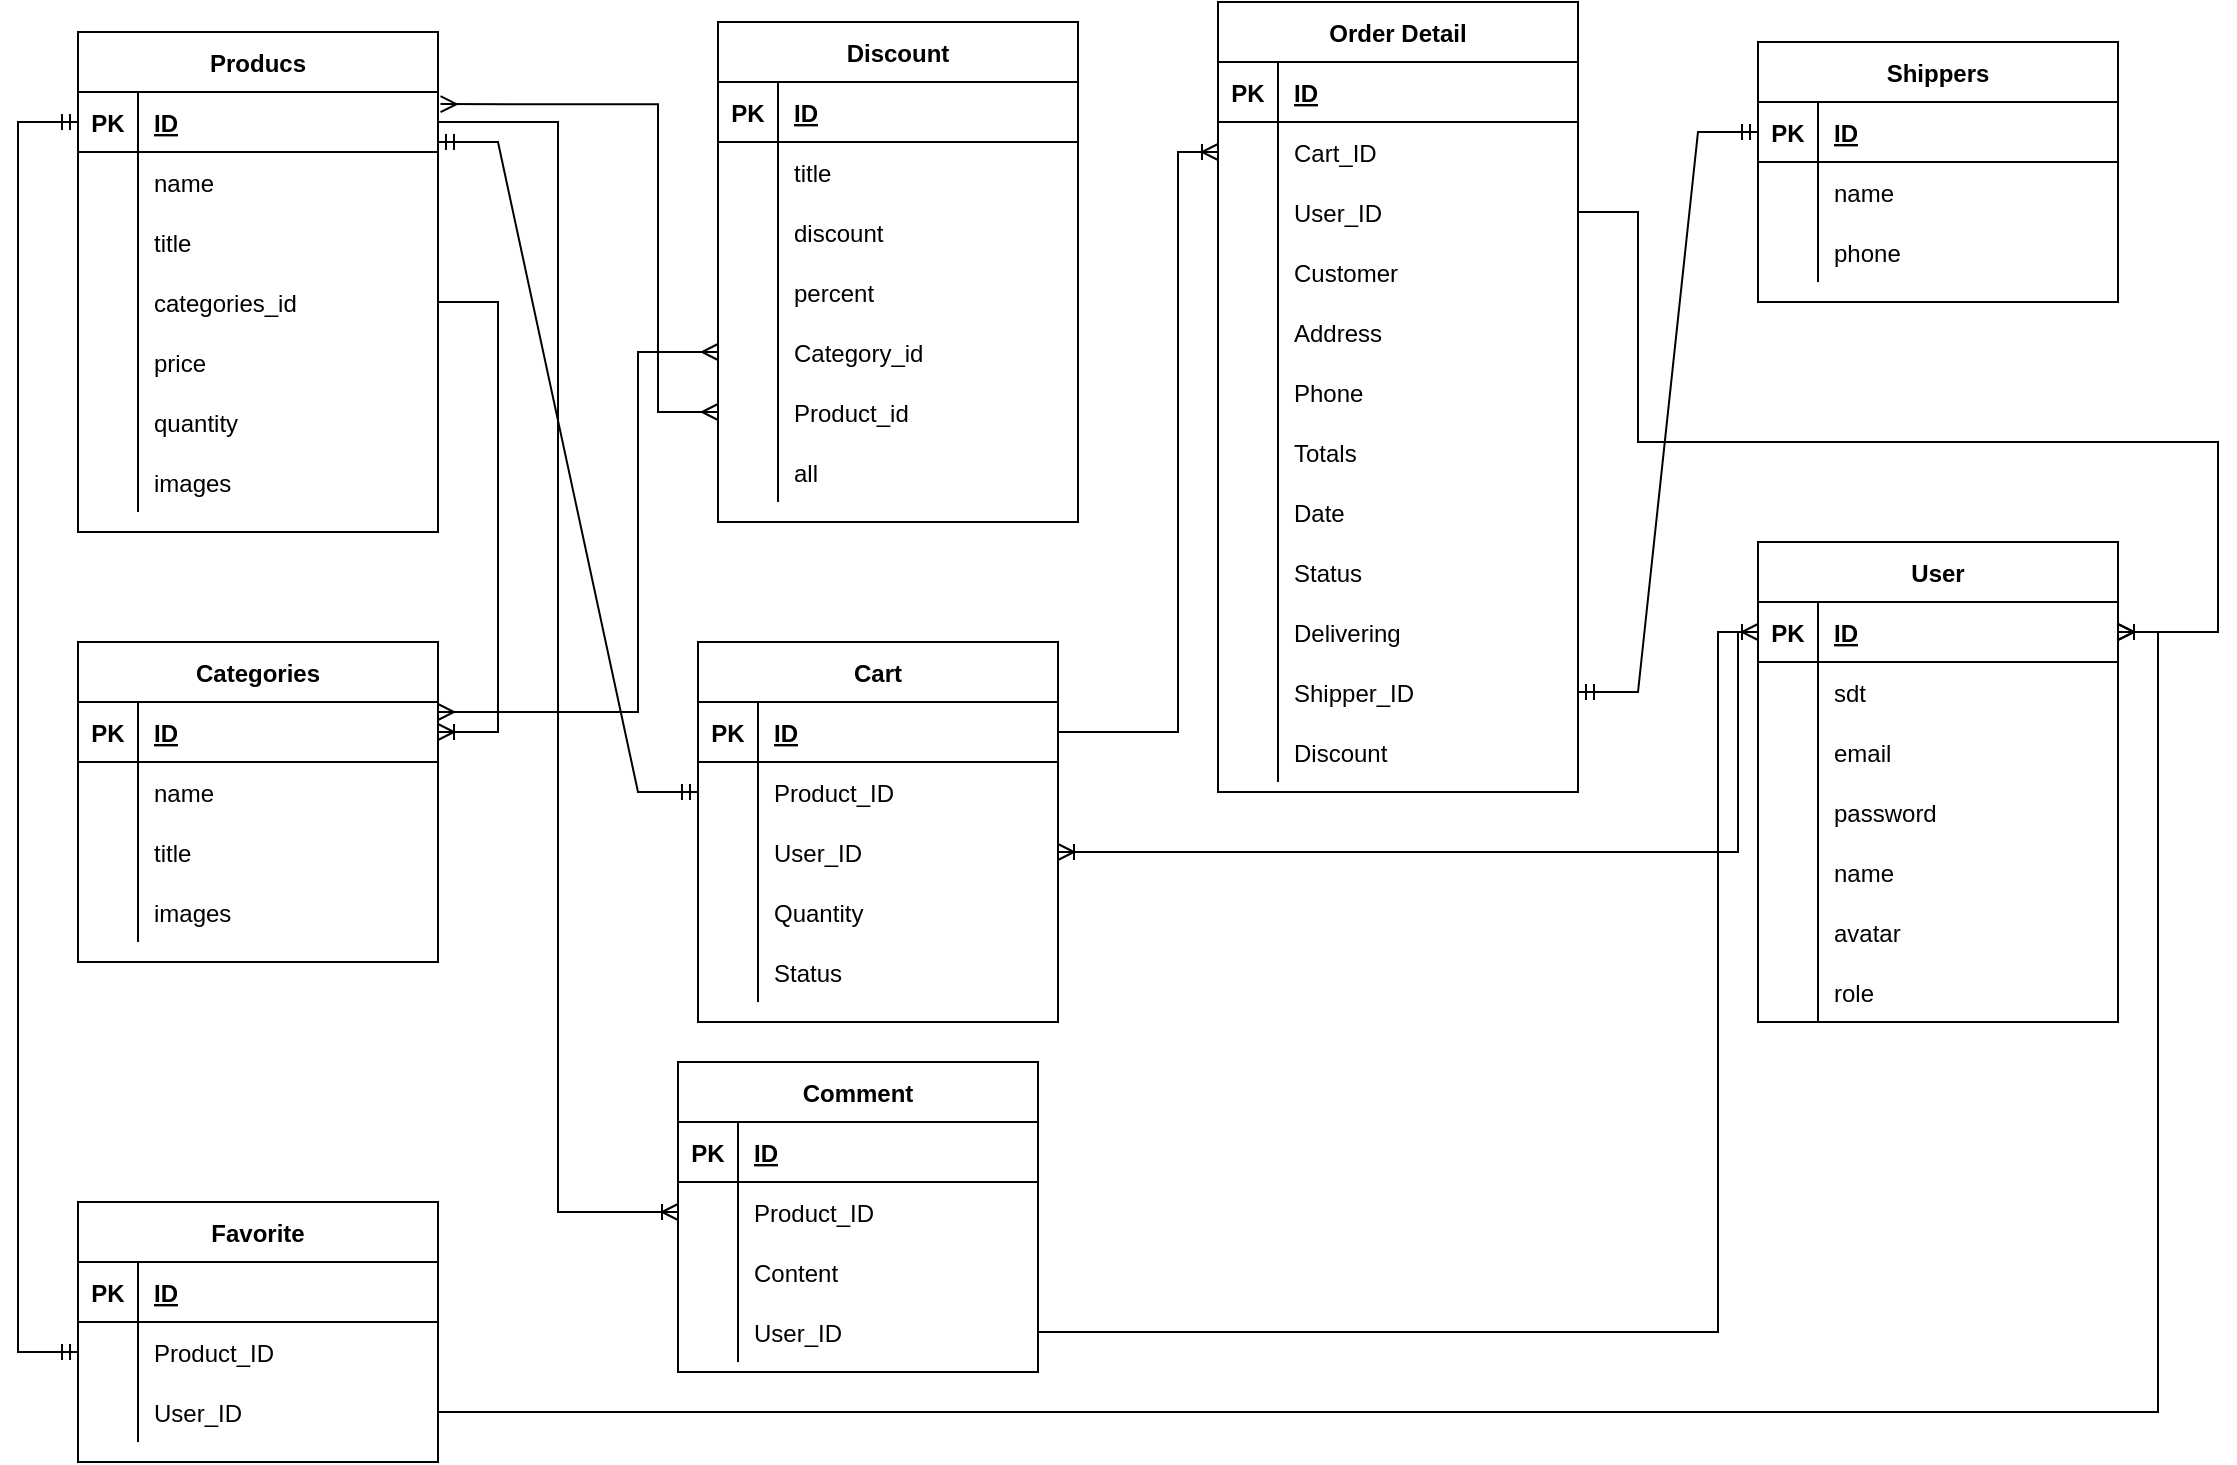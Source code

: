 <mxfile version="20.6.0" type="device"><diagram id="gOTD06MW0fBKB-cWl262" name="Trang-1"><mxGraphModel dx="1298" dy="714" grid="1" gridSize="10" guides="1" tooltips="1" connect="1" arrows="1" fold="1" page="1" pageScale="1" pageWidth="1654" pageHeight="1169" math="0" shadow="0"><root><mxCell id="0"/><mxCell id="1" parent="0"/><mxCell id="06kzTHEW4oETEywTnlZh-1" value="User" style="shape=table;startSize=30;container=1;collapsible=1;childLayout=tableLayout;fixedRows=1;rowLines=0;fontStyle=1;align=center;resizeLast=1;" parent="1" vertex="1"><mxGeometry x="890" y="290" width="180" height="240" as="geometry"/></mxCell><mxCell id="06kzTHEW4oETEywTnlZh-2" value="" style="shape=tableRow;horizontal=0;startSize=0;swimlaneHead=0;swimlaneBody=0;fillColor=none;collapsible=0;dropTarget=0;points=[[0,0.5],[1,0.5]];portConstraint=eastwest;top=0;left=0;right=0;bottom=1;" parent="06kzTHEW4oETEywTnlZh-1" vertex="1"><mxGeometry y="30" width="180" height="30" as="geometry"/></mxCell><mxCell id="06kzTHEW4oETEywTnlZh-3" value="PK" style="shape=partialRectangle;connectable=0;fillColor=none;top=0;left=0;bottom=0;right=0;fontStyle=1;overflow=hidden;" parent="06kzTHEW4oETEywTnlZh-2" vertex="1"><mxGeometry width="30" height="30" as="geometry"><mxRectangle width="30" height="30" as="alternateBounds"/></mxGeometry></mxCell><mxCell id="06kzTHEW4oETEywTnlZh-4" value="ID" style="shape=partialRectangle;connectable=0;fillColor=none;top=0;left=0;bottom=0;right=0;align=left;spacingLeft=6;fontStyle=5;overflow=hidden;" parent="06kzTHEW4oETEywTnlZh-2" vertex="1"><mxGeometry x="30" width="150" height="30" as="geometry"><mxRectangle width="150" height="30" as="alternateBounds"/></mxGeometry></mxCell><mxCell id="06kzTHEW4oETEywTnlZh-5" value="" style="shape=tableRow;horizontal=0;startSize=0;swimlaneHead=0;swimlaneBody=0;fillColor=none;collapsible=0;dropTarget=0;points=[[0,0.5],[1,0.5]];portConstraint=eastwest;top=0;left=0;right=0;bottom=0;" parent="06kzTHEW4oETEywTnlZh-1" vertex="1"><mxGeometry y="60" width="180" height="30" as="geometry"/></mxCell><mxCell id="06kzTHEW4oETEywTnlZh-6" value="" style="shape=partialRectangle;connectable=0;fillColor=none;top=0;left=0;bottom=0;right=0;editable=1;overflow=hidden;" parent="06kzTHEW4oETEywTnlZh-5" vertex="1"><mxGeometry width="30" height="30" as="geometry"><mxRectangle width="30" height="30" as="alternateBounds"/></mxGeometry></mxCell><mxCell id="06kzTHEW4oETEywTnlZh-7" value="sdt" style="shape=partialRectangle;connectable=0;fillColor=none;top=0;left=0;bottom=0;right=0;align=left;spacingLeft=6;overflow=hidden;" parent="06kzTHEW4oETEywTnlZh-5" vertex="1"><mxGeometry x="30" width="150" height="30" as="geometry"><mxRectangle width="150" height="30" as="alternateBounds"/></mxGeometry></mxCell><mxCell id="06kzTHEW4oETEywTnlZh-8" value="" style="shape=tableRow;horizontal=0;startSize=0;swimlaneHead=0;swimlaneBody=0;fillColor=none;collapsible=0;dropTarget=0;points=[[0,0.5],[1,0.5]];portConstraint=eastwest;top=0;left=0;right=0;bottom=0;" parent="06kzTHEW4oETEywTnlZh-1" vertex="1"><mxGeometry y="90" width="180" height="30" as="geometry"/></mxCell><mxCell id="06kzTHEW4oETEywTnlZh-9" value="" style="shape=partialRectangle;connectable=0;fillColor=none;top=0;left=0;bottom=0;right=0;editable=1;overflow=hidden;" parent="06kzTHEW4oETEywTnlZh-8" vertex="1"><mxGeometry width="30" height="30" as="geometry"><mxRectangle width="30" height="30" as="alternateBounds"/></mxGeometry></mxCell><mxCell id="06kzTHEW4oETEywTnlZh-10" value="email" style="shape=partialRectangle;connectable=0;fillColor=none;top=0;left=0;bottom=0;right=0;align=left;spacingLeft=6;overflow=hidden;" parent="06kzTHEW4oETEywTnlZh-8" vertex="1"><mxGeometry x="30" width="150" height="30" as="geometry"><mxRectangle width="150" height="30" as="alternateBounds"/></mxGeometry></mxCell><mxCell id="06kzTHEW4oETEywTnlZh-11" value="" style="shape=tableRow;horizontal=0;startSize=0;swimlaneHead=0;swimlaneBody=0;fillColor=none;collapsible=0;dropTarget=0;points=[[0,0.5],[1,0.5]];portConstraint=eastwest;top=0;left=0;right=0;bottom=0;" parent="06kzTHEW4oETEywTnlZh-1" vertex="1"><mxGeometry y="120" width="180" height="30" as="geometry"/></mxCell><mxCell id="06kzTHEW4oETEywTnlZh-12" value="" style="shape=partialRectangle;connectable=0;fillColor=none;top=0;left=0;bottom=0;right=0;editable=1;overflow=hidden;" parent="06kzTHEW4oETEywTnlZh-11" vertex="1"><mxGeometry width="30" height="30" as="geometry"><mxRectangle width="30" height="30" as="alternateBounds"/></mxGeometry></mxCell><mxCell id="06kzTHEW4oETEywTnlZh-13" value="password" style="shape=partialRectangle;connectable=0;fillColor=none;top=0;left=0;bottom=0;right=0;align=left;spacingLeft=6;overflow=hidden;" parent="06kzTHEW4oETEywTnlZh-11" vertex="1"><mxGeometry x="30" width="150" height="30" as="geometry"><mxRectangle width="150" height="30" as="alternateBounds"/></mxGeometry></mxCell><mxCell id="7XKtw5wTCirty_YHwpse-5" value="" style="shape=tableRow;horizontal=0;startSize=0;swimlaneHead=0;swimlaneBody=0;fillColor=none;collapsible=0;dropTarget=0;points=[[0,0.5],[1,0.5]];portConstraint=eastwest;top=0;left=0;right=0;bottom=0;" parent="06kzTHEW4oETEywTnlZh-1" vertex="1"><mxGeometry y="150" width="180" height="30" as="geometry"/></mxCell><mxCell id="7XKtw5wTCirty_YHwpse-6" value="" style="shape=partialRectangle;connectable=0;fillColor=none;top=0;left=0;bottom=0;right=0;editable=1;overflow=hidden;" parent="7XKtw5wTCirty_YHwpse-5" vertex="1"><mxGeometry width="30" height="30" as="geometry"><mxRectangle width="30" height="30" as="alternateBounds"/></mxGeometry></mxCell><mxCell id="7XKtw5wTCirty_YHwpse-7" value="name" style="shape=partialRectangle;connectable=0;fillColor=none;top=0;left=0;bottom=0;right=0;align=left;spacingLeft=6;overflow=hidden;" parent="7XKtw5wTCirty_YHwpse-5" vertex="1"><mxGeometry x="30" width="150" height="30" as="geometry"><mxRectangle width="150" height="30" as="alternateBounds"/></mxGeometry></mxCell><mxCell id="7XKtw5wTCirty_YHwpse-11" value="" style="shape=tableRow;horizontal=0;startSize=0;swimlaneHead=0;swimlaneBody=0;fillColor=none;collapsible=0;dropTarget=0;points=[[0,0.5],[1,0.5]];portConstraint=eastwest;top=0;left=0;right=0;bottom=0;" parent="06kzTHEW4oETEywTnlZh-1" vertex="1"><mxGeometry y="180" width="180" height="30" as="geometry"/></mxCell><mxCell id="7XKtw5wTCirty_YHwpse-12" value="" style="shape=partialRectangle;connectable=0;fillColor=none;top=0;left=0;bottom=0;right=0;editable=1;overflow=hidden;" parent="7XKtw5wTCirty_YHwpse-11" vertex="1"><mxGeometry width="30" height="30" as="geometry"><mxRectangle width="30" height="30" as="alternateBounds"/></mxGeometry></mxCell><mxCell id="7XKtw5wTCirty_YHwpse-13" value="avatar" style="shape=partialRectangle;connectable=0;fillColor=none;top=0;left=0;bottom=0;right=0;align=left;spacingLeft=6;overflow=hidden;" parent="7XKtw5wTCirty_YHwpse-11" vertex="1"><mxGeometry x="30" width="150" height="30" as="geometry"><mxRectangle width="150" height="30" as="alternateBounds"/></mxGeometry></mxCell><mxCell id="7XKtw5wTCirty_YHwpse-36" value="" style="shape=tableRow;horizontal=0;startSize=0;swimlaneHead=0;swimlaneBody=0;fillColor=none;collapsible=0;dropTarget=0;points=[[0,0.5],[1,0.5]];portConstraint=eastwest;top=0;left=0;right=0;bottom=0;" parent="06kzTHEW4oETEywTnlZh-1" vertex="1"><mxGeometry y="210" width="180" height="30" as="geometry"/></mxCell><mxCell id="7XKtw5wTCirty_YHwpse-37" value="" style="shape=partialRectangle;connectable=0;fillColor=none;top=0;left=0;bottom=0;right=0;editable=1;overflow=hidden;" parent="7XKtw5wTCirty_YHwpse-36" vertex="1"><mxGeometry width="30" height="30" as="geometry"><mxRectangle width="30" height="30" as="alternateBounds"/></mxGeometry></mxCell><mxCell id="7XKtw5wTCirty_YHwpse-38" value="role" style="shape=partialRectangle;connectable=0;fillColor=none;top=0;left=0;bottom=0;right=0;align=left;spacingLeft=6;overflow=hidden;" parent="7XKtw5wTCirty_YHwpse-36" vertex="1"><mxGeometry x="30" width="150" height="30" as="geometry"><mxRectangle width="150" height="30" as="alternateBounds"/></mxGeometry></mxCell><mxCell id="7XKtw5wTCirty_YHwpse-39" value="Producs" style="shape=table;startSize=30;container=1;collapsible=1;childLayout=tableLayout;fixedRows=1;rowLines=0;fontStyle=1;align=center;resizeLast=1;" parent="1" vertex="1"><mxGeometry x="50" y="35" width="180" height="250" as="geometry"/></mxCell><mxCell id="7XKtw5wTCirty_YHwpse-40" value="" style="shape=tableRow;horizontal=0;startSize=0;swimlaneHead=0;swimlaneBody=0;fillColor=none;collapsible=0;dropTarget=0;points=[[0,0.5],[1,0.5]];portConstraint=eastwest;top=0;left=0;right=0;bottom=1;" parent="7XKtw5wTCirty_YHwpse-39" vertex="1"><mxGeometry y="30" width="180" height="30" as="geometry"/></mxCell><mxCell id="7XKtw5wTCirty_YHwpse-41" value="PK" style="shape=partialRectangle;connectable=0;fillColor=none;top=0;left=0;bottom=0;right=0;fontStyle=1;overflow=hidden;" parent="7XKtw5wTCirty_YHwpse-40" vertex="1"><mxGeometry width="30" height="30" as="geometry"><mxRectangle width="30" height="30" as="alternateBounds"/></mxGeometry></mxCell><mxCell id="7XKtw5wTCirty_YHwpse-42" value="ID" style="shape=partialRectangle;connectable=0;fillColor=none;top=0;left=0;bottom=0;right=0;align=left;spacingLeft=6;fontStyle=5;overflow=hidden;" parent="7XKtw5wTCirty_YHwpse-40" vertex="1"><mxGeometry x="30" width="150" height="30" as="geometry"><mxRectangle width="150" height="30" as="alternateBounds"/></mxGeometry></mxCell><mxCell id="7XKtw5wTCirty_YHwpse-43" value="" style="shape=tableRow;horizontal=0;startSize=0;swimlaneHead=0;swimlaneBody=0;fillColor=none;collapsible=0;dropTarget=0;points=[[0,0.5],[1,0.5]];portConstraint=eastwest;top=0;left=0;right=0;bottom=0;" parent="7XKtw5wTCirty_YHwpse-39" vertex="1"><mxGeometry y="60" width="180" height="30" as="geometry"/></mxCell><mxCell id="7XKtw5wTCirty_YHwpse-44" value="" style="shape=partialRectangle;connectable=0;fillColor=none;top=0;left=0;bottom=0;right=0;editable=1;overflow=hidden;" parent="7XKtw5wTCirty_YHwpse-43" vertex="1"><mxGeometry width="30" height="30" as="geometry"><mxRectangle width="30" height="30" as="alternateBounds"/></mxGeometry></mxCell><mxCell id="7XKtw5wTCirty_YHwpse-45" value="name" style="shape=partialRectangle;connectable=0;fillColor=none;top=0;left=0;bottom=0;right=0;align=left;spacingLeft=6;overflow=hidden;" parent="7XKtw5wTCirty_YHwpse-43" vertex="1"><mxGeometry x="30" width="150" height="30" as="geometry"><mxRectangle width="150" height="30" as="alternateBounds"/></mxGeometry></mxCell><mxCell id="7XKtw5wTCirty_YHwpse-46" value="" style="shape=tableRow;horizontal=0;startSize=0;swimlaneHead=0;swimlaneBody=0;fillColor=none;collapsible=0;dropTarget=0;points=[[0,0.5],[1,0.5]];portConstraint=eastwest;top=0;left=0;right=0;bottom=0;" parent="7XKtw5wTCirty_YHwpse-39" vertex="1"><mxGeometry y="90" width="180" height="30" as="geometry"/></mxCell><mxCell id="7XKtw5wTCirty_YHwpse-47" value="" style="shape=partialRectangle;connectable=0;fillColor=none;top=0;left=0;bottom=0;right=0;editable=1;overflow=hidden;" parent="7XKtw5wTCirty_YHwpse-46" vertex="1"><mxGeometry width="30" height="30" as="geometry"><mxRectangle width="30" height="30" as="alternateBounds"/></mxGeometry></mxCell><mxCell id="7XKtw5wTCirty_YHwpse-48" value="title" style="shape=partialRectangle;connectable=0;fillColor=none;top=0;left=0;bottom=0;right=0;align=left;spacingLeft=6;overflow=hidden;" parent="7XKtw5wTCirty_YHwpse-46" vertex="1"><mxGeometry x="30" width="150" height="30" as="geometry"><mxRectangle width="150" height="30" as="alternateBounds"/></mxGeometry></mxCell><mxCell id="7XKtw5wTCirty_YHwpse-49" value="" style="shape=tableRow;horizontal=0;startSize=0;swimlaneHead=0;swimlaneBody=0;fillColor=none;collapsible=0;dropTarget=0;points=[[0,0.5],[1,0.5]];portConstraint=eastwest;top=0;left=0;right=0;bottom=0;" parent="7XKtw5wTCirty_YHwpse-39" vertex="1"><mxGeometry y="120" width="180" height="30" as="geometry"/></mxCell><mxCell id="7XKtw5wTCirty_YHwpse-50" value="" style="shape=partialRectangle;connectable=0;fillColor=none;top=0;left=0;bottom=0;right=0;editable=1;overflow=hidden;" parent="7XKtw5wTCirty_YHwpse-49" vertex="1"><mxGeometry width="30" height="30" as="geometry"><mxRectangle width="30" height="30" as="alternateBounds"/></mxGeometry></mxCell><mxCell id="7XKtw5wTCirty_YHwpse-51" value="categories_id" style="shape=partialRectangle;connectable=0;fillColor=none;top=0;left=0;bottom=0;right=0;align=left;spacingLeft=6;overflow=hidden;" parent="7XKtw5wTCirty_YHwpse-49" vertex="1"><mxGeometry x="30" width="150" height="30" as="geometry"><mxRectangle width="150" height="30" as="alternateBounds"/></mxGeometry></mxCell><mxCell id="7XKtw5wTCirty_YHwpse-52" value="" style="shape=tableRow;horizontal=0;startSize=0;swimlaneHead=0;swimlaneBody=0;fillColor=none;collapsible=0;dropTarget=0;points=[[0,0.5],[1,0.5]];portConstraint=eastwest;top=0;left=0;right=0;bottom=0;" parent="7XKtw5wTCirty_YHwpse-39" vertex="1"><mxGeometry y="150" width="180" height="30" as="geometry"/></mxCell><mxCell id="7XKtw5wTCirty_YHwpse-53" value="" style="shape=partialRectangle;connectable=0;fillColor=none;top=0;left=0;bottom=0;right=0;editable=1;overflow=hidden;" parent="7XKtw5wTCirty_YHwpse-52" vertex="1"><mxGeometry width="30" height="30" as="geometry"><mxRectangle width="30" height="30" as="alternateBounds"/></mxGeometry></mxCell><mxCell id="7XKtw5wTCirty_YHwpse-54" value="price" style="shape=partialRectangle;connectable=0;fillColor=none;top=0;left=0;bottom=0;right=0;align=left;spacingLeft=6;overflow=hidden;" parent="7XKtw5wTCirty_YHwpse-52" vertex="1"><mxGeometry x="30" width="150" height="30" as="geometry"><mxRectangle width="150" height="30" as="alternateBounds"/></mxGeometry></mxCell><mxCell id="7XKtw5wTCirty_YHwpse-55" value="" style="shape=tableRow;horizontal=0;startSize=0;swimlaneHead=0;swimlaneBody=0;fillColor=none;collapsible=0;dropTarget=0;points=[[0,0.5],[1,0.5]];portConstraint=eastwest;top=0;left=0;right=0;bottom=0;" parent="7XKtw5wTCirty_YHwpse-39" vertex="1"><mxGeometry y="180" width="180" height="30" as="geometry"/></mxCell><mxCell id="7XKtw5wTCirty_YHwpse-56" value="" style="shape=partialRectangle;connectable=0;fillColor=none;top=0;left=0;bottom=0;right=0;editable=1;overflow=hidden;" parent="7XKtw5wTCirty_YHwpse-55" vertex="1"><mxGeometry width="30" height="30" as="geometry"><mxRectangle width="30" height="30" as="alternateBounds"/></mxGeometry></mxCell><mxCell id="7XKtw5wTCirty_YHwpse-57" value="quantity" style="shape=partialRectangle;connectable=0;fillColor=none;top=0;left=0;bottom=0;right=0;align=left;spacingLeft=6;overflow=hidden;" parent="7XKtw5wTCirty_YHwpse-55" vertex="1"><mxGeometry x="30" width="150" height="30" as="geometry"><mxRectangle width="150" height="30" as="alternateBounds"/></mxGeometry></mxCell><mxCell id="7XKtw5wTCirty_YHwpse-58" value="" style="shape=tableRow;horizontal=0;startSize=0;swimlaneHead=0;swimlaneBody=0;fillColor=none;collapsible=0;dropTarget=0;points=[[0,0.5],[1,0.5]];portConstraint=eastwest;top=0;left=0;right=0;bottom=0;" parent="7XKtw5wTCirty_YHwpse-39" vertex="1"><mxGeometry y="210" width="180" height="30" as="geometry"/></mxCell><mxCell id="7XKtw5wTCirty_YHwpse-59" value="" style="shape=partialRectangle;connectable=0;fillColor=none;top=0;left=0;bottom=0;right=0;editable=1;overflow=hidden;" parent="7XKtw5wTCirty_YHwpse-58" vertex="1"><mxGeometry width="30" height="30" as="geometry"><mxRectangle width="30" height="30" as="alternateBounds"/></mxGeometry></mxCell><mxCell id="7XKtw5wTCirty_YHwpse-60" value="images" style="shape=partialRectangle;connectable=0;fillColor=none;top=0;left=0;bottom=0;right=0;align=left;spacingLeft=6;overflow=hidden;" parent="7XKtw5wTCirty_YHwpse-58" vertex="1"><mxGeometry x="30" width="150" height="30" as="geometry"><mxRectangle width="150" height="30" as="alternateBounds"/></mxGeometry></mxCell><mxCell id="7XKtw5wTCirty_YHwpse-62" value="Categories" style="shape=table;startSize=30;container=1;collapsible=1;childLayout=tableLayout;fixedRows=1;rowLines=0;fontStyle=1;align=center;resizeLast=1;" parent="1" vertex="1"><mxGeometry x="50" y="340" width="180" height="160" as="geometry"/></mxCell><mxCell id="7XKtw5wTCirty_YHwpse-63" value="" style="shape=tableRow;horizontal=0;startSize=0;swimlaneHead=0;swimlaneBody=0;fillColor=none;collapsible=0;dropTarget=0;points=[[0,0.5],[1,0.5]];portConstraint=eastwest;top=0;left=0;right=0;bottom=1;" parent="7XKtw5wTCirty_YHwpse-62" vertex="1"><mxGeometry y="30" width="180" height="30" as="geometry"/></mxCell><mxCell id="7XKtw5wTCirty_YHwpse-64" value="PK" style="shape=partialRectangle;connectable=0;fillColor=none;top=0;left=0;bottom=0;right=0;fontStyle=1;overflow=hidden;" parent="7XKtw5wTCirty_YHwpse-63" vertex="1"><mxGeometry width="30" height="30" as="geometry"><mxRectangle width="30" height="30" as="alternateBounds"/></mxGeometry></mxCell><mxCell id="7XKtw5wTCirty_YHwpse-65" value="ID" style="shape=partialRectangle;connectable=0;fillColor=none;top=0;left=0;bottom=0;right=0;align=left;spacingLeft=6;fontStyle=5;overflow=hidden;" parent="7XKtw5wTCirty_YHwpse-63" vertex="1"><mxGeometry x="30" width="150" height="30" as="geometry"><mxRectangle width="150" height="30" as="alternateBounds"/></mxGeometry></mxCell><mxCell id="7XKtw5wTCirty_YHwpse-66" value="" style="shape=tableRow;horizontal=0;startSize=0;swimlaneHead=0;swimlaneBody=0;fillColor=none;collapsible=0;dropTarget=0;points=[[0,0.5],[1,0.5]];portConstraint=eastwest;top=0;left=0;right=0;bottom=0;" parent="7XKtw5wTCirty_YHwpse-62" vertex="1"><mxGeometry y="60" width="180" height="30" as="geometry"/></mxCell><mxCell id="7XKtw5wTCirty_YHwpse-67" value="" style="shape=partialRectangle;connectable=0;fillColor=none;top=0;left=0;bottom=0;right=0;editable=1;overflow=hidden;" parent="7XKtw5wTCirty_YHwpse-66" vertex="1"><mxGeometry width="30" height="30" as="geometry"><mxRectangle width="30" height="30" as="alternateBounds"/></mxGeometry></mxCell><mxCell id="7XKtw5wTCirty_YHwpse-68" value="name" style="shape=partialRectangle;connectable=0;fillColor=none;top=0;left=0;bottom=0;right=0;align=left;spacingLeft=6;overflow=hidden;" parent="7XKtw5wTCirty_YHwpse-66" vertex="1"><mxGeometry x="30" width="150" height="30" as="geometry"><mxRectangle width="150" height="30" as="alternateBounds"/></mxGeometry></mxCell><mxCell id="7XKtw5wTCirty_YHwpse-69" value="" style="shape=tableRow;horizontal=0;startSize=0;swimlaneHead=0;swimlaneBody=0;fillColor=none;collapsible=0;dropTarget=0;points=[[0,0.5],[1,0.5]];portConstraint=eastwest;top=0;left=0;right=0;bottom=0;" parent="7XKtw5wTCirty_YHwpse-62" vertex="1"><mxGeometry y="90" width="180" height="30" as="geometry"/></mxCell><mxCell id="7XKtw5wTCirty_YHwpse-70" value="" style="shape=partialRectangle;connectable=0;fillColor=none;top=0;left=0;bottom=0;right=0;editable=1;overflow=hidden;" parent="7XKtw5wTCirty_YHwpse-69" vertex="1"><mxGeometry width="30" height="30" as="geometry"><mxRectangle width="30" height="30" as="alternateBounds"/></mxGeometry></mxCell><mxCell id="7XKtw5wTCirty_YHwpse-71" value="title" style="shape=partialRectangle;connectable=0;fillColor=none;top=0;left=0;bottom=0;right=0;align=left;spacingLeft=6;overflow=hidden;" parent="7XKtw5wTCirty_YHwpse-69" vertex="1"><mxGeometry x="30" width="150" height="30" as="geometry"><mxRectangle width="150" height="30" as="alternateBounds"/></mxGeometry></mxCell><mxCell id="7XKtw5wTCirty_YHwpse-72" value="" style="shape=tableRow;horizontal=0;startSize=0;swimlaneHead=0;swimlaneBody=0;fillColor=none;collapsible=0;dropTarget=0;points=[[0,0.5],[1,0.5]];portConstraint=eastwest;top=0;left=0;right=0;bottom=0;" parent="7XKtw5wTCirty_YHwpse-62" vertex="1"><mxGeometry y="120" width="180" height="30" as="geometry"/></mxCell><mxCell id="7XKtw5wTCirty_YHwpse-73" value="" style="shape=partialRectangle;connectable=0;fillColor=none;top=0;left=0;bottom=0;right=0;editable=1;overflow=hidden;" parent="7XKtw5wTCirty_YHwpse-72" vertex="1"><mxGeometry width="30" height="30" as="geometry"><mxRectangle width="30" height="30" as="alternateBounds"/></mxGeometry></mxCell><mxCell id="7XKtw5wTCirty_YHwpse-74" value="images" style="shape=partialRectangle;connectable=0;fillColor=none;top=0;left=0;bottom=0;right=0;align=left;spacingLeft=6;overflow=hidden;" parent="7XKtw5wTCirty_YHwpse-72" vertex="1"><mxGeometry x="30" width="150" height="30" as="geometry"><mxRectangle width="150" height="30" as="alternateBounds"/></mxGeometry></mxCell><mxCell id="1y5XLqUmrL4Q7oqrVd4r-1" value="Order Detail" style="shape=table;startSize=30;container=1;collapsible=1;childLayout=tableLayout;fixedRows=1;rowLines=0;fontStyle=1;align=center;resizeLast=1;" parent="1" vertex="1"><mxGeometry x="620" y="20" width="180" height="395" as="geometry"/></mxCell><mxCell id="1y5XLqUmrL4Q7oqrVd4r-2" value="" style="shape=tableRow;horizontal=0;startSize=0;swimlaneHead=0;swimlaneBody=0;fillColor=none;collapsible=0;dropTarget=0;points=[[0,0.5],[1,0.5]];portConstraint=eastwest;top=0;left=0;right=0;bottom=1;" parent="1y5XLqUmrL4Q7oqrVd4r-1" vertex="1"><mxGeometry y="30" width="180" height="30" as="geometry"/></mxCell><mxCell id="1y5XLqUmrL4Q7oqrVd4r-3" value="PK" style="shape=partialRectangle;connectable=0;fillColor=none;top=0;left=0;bottom=0;right=0;fontStyle=1;overflow=hidden;" parent="1y5XLqUmrL4Q7oqrVd4r-2" vertex="1"><mxGeometry width="30" height="30" as="geometry"><mxRectangle width="30" height="30" as="alternateBounds"/></mxGeometry></mxCell><mxCell id="1y5XLqUmrL4Q7oqrVd4r-4" value="ID" style="shape=partialRectangle;connectable=0;fillColor=none;top=0;left=0;bottom=0;right=0;align=left;spacingLeft=6;fontStyle=5;overflow=hidden;" parent="1y5XLqUmrL4Q7oqrVd4r-2" vertex="1"><mxGeometry x="30" width="150" height="30" as="geometry"><mxRectangle width="150" height="30" as="alternateBounds"/></mxGeometry></mxCell><mxCell id="1y5XLqUmrL4Q7oqrVd4r-5" value="" style="shape=tableRow;horizontal=0;startSize=0;swimlaneHead=0;swimlaneBody=0;fillColor=none;collapsible=0;dropTarget=0;points=[[0,0.5],[1,0.5]];portConstraint=eastwest;top=0;left=0;right=0;bottom=0;" parent="1y5XLqUmrL4Q7oqrVd4r-1" vertex="1"><mxGeometry y="60" width="180" height="30" as="geometry"/></mxCell><mxCell id="1y5XLqUmrL4Q7oqrVd4r-6" value="" style="shape=partialRectangle;connectable=0;fillColor=none;top=0;left=0;bottom=0;right=0;editable=1;overflow=hidden;" parent="1y5XLqUmrL4Q7oqrVd4r-5" vertex="1"><mxGeometry width="30" height="30" as="geometry"><mxRectangle width="30" height="30" as="alternateBounds"/></mxGeometry></mxCell><mxCell id="1y5XLqUmrL4Q7oqrVd4r-7" value="Cart_ID" style="shape=partialRectangle;connectable=0;fillColor=none;top=0;left=0;bottom=0;right=0;align=left;spacingLeft=6;overflow=hidden;" parent="1y5XLqUmrL4Q7oqrVd4r-5" vertex="1"><mxGeometry x="30" width="150" height="30" as="geometry"><mxRectangle width="150" height="30" as="alternateBounds"/></mxGeometry></mxCell><mxCell id="1y5XLqUmrL4Q7oqrVd4r-8" value="" style="shape=tableRow;horizontal=0;startSize=0;swimlaneHead=0;swimlaneBody=0;fillColor=none;collapsible=0;dropTarget=0;points=[[0,0.5],[1,0.5]];portConstraint=eastwest;top=0;left=0;right=0;bottom=0;" parent="1y5XLqUmrL4Q7oqrVd4r-1" vertex="1"><mxGeometry y="90" width="180" height="30" as="geometry"/></mxCell><mxCell id="1y5XLqUmrL4Q7oqrVd4r-9" value="" style="shape=partialRectangle;connectable=0;fillColor=none;top=0;left=0;bottom=0;right=0;editable=1;overflow=hidden;" parent="1y5XLqUmrL4Q7oqrVd4r-8" vertex="1"><mxGeometry width="30" height="30" as="geometry"><mxRectangle width="30" height="30" as="alternateBounds"/></mxGeometry></mxCell><mxCell id="1y5XLqUmrL4Q7oqrVd4r-10" value="User_ID" style="shape=partialRectangle;connectable=0;fillColor=none;top=0;left=0;bottom=0;right=0;align=left;spacingLeft=6;overflow=hidden;" parent="1y5XLqUmrL4Q7oqrVd4r-8" vertex="1"><mxGeometry x="30" width="150" height="30" as="geometry"><mxRectangle width="150" height="30" as="alternateBounds"/></mxGeometry></mxCell><mxCell id="1y5XLqUmrL4Q7oqrVd4r-11" value="" style="shape=tableRow;horizontal=0;startSize=0;swimlaneHead=0;swimlaneBody=0;fillColor=none;collapsible=0;dropTarget=0;points=[[0,0.5],[1,0.5]];portConstraint=eastwest;top=0;left=0;right=0;bottom=0;" parent="1y5XLqUmrL4Q7oqrVd4r-1" vertex="1"><mxGeometry y="120" width="180" height="30" as="geometry"/></mxCell><mxCell id="1y5XLqUmrL4Q7oqrVd4r-12" value="" style="shape=partialRectangle;connectable=0;fillColor=none;top=0;left=0;bottom=0;right=0;editable=1;overflow=hidden;" parent="1y5XLqUmrL4Q7oqrVd4r-11" vertex="1"><mxGeometry width="30" height="30" as="geometry"><mxRectangle width="30" height="30" as="alternateBounds"/></mxGeometry></mxCell><mxCell id="1y5XLqUmrL4Q7oqrVd4r-13" value="Customer" style="shape=partialRectangle;connectable=0;fillColor=none;top=0;left=0;bottom=0;right=0;align=left;spacingLeft=6;overflow=hidden;" parent="1y5XLqUmrL4Q7oqrVd4r-11" vertex="1"><mxGeometry x="30" width="150" height="30" as="geometry"><mxRectangle width="150" height="30" as="alternateBounds"/></mxGeometry></mxCell><mxCell id="1y5XLqUmrL4Q7oqrVd4r-14" value="" style="shape=tableRow;horizontal=0;startSize=0;swimlaneHead=0;swimlaneBody=0;fillColor=none;collapsible=0;dropTarget=0;points=[[0,0.5],[1,0.5]];portConstraint=eastwest;top=0;left=0;right=0;bottom=0;" parent="1y5XLqUmrL4Q7oqrVd4r-1" vertex="1"><mxGeometry y="150" width="180" height="30" as="geometry"/></mxCell><mxCell id="1y5XLqUmrL4Q7oqrVd4r-15" value="" style="shape=partialRectangle;connectable=0;fillColor=none;top=0;left=0;bottom=0;right=0;editable=1;overflow=hidden;" parent="1y5XLqUmrL4Q7oqrVd4r-14" vertex="1"><mxGeometry width="30" height="30" as="geometry"><mxRectangle width="30" height="30" as="alternateBounds"/></mxGeometry></mxCell><mxCell id="1y5XLqUmrL4Q7oqrVd4r-16" value="Address" style="shape=partialRectangle;connectable=0;fillColor=none;top=0;left=0;bottom=0;right=0;align=left;spacingLeft=6;overflow=hidden;" parent="1y5XLqUmrL4Q7oqrVd4r-14" vertex="1"><mxGeometry x="30" width="150" height="30" as="geometry"><mxRectangle width="150" height="30" as="alternateBounds"/></mxGeometry></mxCell><mxCell id="53Tz2F8-_vlimapfIjQK-3" value="" style="shape=tableRow;horizontal=0;startSize=0;swimlaneHead=0;swimlaneBody=0;fillColor=none;collapsible=0;dropTarget=0;points=[[0,0.5],[1,0.5]];portConstraint=eastwest;top=0;left=0;right=0;bottom=0;" parent="1y5XLqUmrL4Q7oqrVd4r-1" vertex="1"><mxGeometry y="180" width="180" height="30" as="geometry"/></mxCell><mxCell id="53Tz2F8-_vlimapfIjQK-4" value="" style="shape=partialRectangle;connectable=0;fillColor=none;top=0;left=0;bottom=0;right=0;editable=1;overflow=hidden;" parent="53Tz2F8-_vlimapfIjQK-3" vertex="1"><mxGeometry width="30" height="30" as="geometry"><mxRectangle width="30" height="30" as="alternateBounds"/></mxGeometry></mxCell><mxCell id="53Tz2F8-_vlimapfIjQK-5" value="Phone" style="shape=partialRectangle;connectable=0;fillColor=none;top=0;left=0;bottom=0;right=0;align=left;spacingLeft=6;overflow=hidden;" parent="53Tz2F8-_vlimapfIjQK-3" vertex="1"><mxGeometry x="30" width="150" height="30" as="geometry"><mxRectangle width="150" height="30" as="alternateBounds"/></mxGeometry></mxCell><mxCell id="53Tz2F8-_vlimapfIjQK-6" value="" style="shape=tableRow;horizontal=0;startSize=0;swimlaneHead=0;swimlaneBody=0;fillColor=none;collapsible=0;dropTarget=0;points=[[0,0.5],[1,0.5]];portConstraint=eastwest;top=0;left=0;right=0;bottom=0;" parent="1y5XLqUmrL4Q7oqrVd4r-1" vertex="1"><mxGeometry y="210" width="180" height="30" as="geometry"/></mxCell><mxCell id="53Tz2F8-_vlimapfIjQK-7" value="" style="shape=partialRectangle;connectable=0;fillColor=none;top=0;left=0;bottom=0;right=0;editable=1;overflow=hidden;" parent="53Tz2F8-_vlimapfIjQK-6" vertex="1"><mxGeometry width="30" height="30" as="geometry"><mxRectangle width="30" height="30" as="alternateBounds"/></mxGeometry></mxCell><mxCell id="53Tz2F8-_vlimapfIjQK-8" value="Totals" style="shape=partialRectangle;connectable=0;fillColor=none;top=0;left=0;bottom=0;right=0;align=left;spacingLeft=6;overflow=hidden;" parent="53Tz2F8-_vlimapfIjQK-6" vertex="1"><mxGeometry x="30" width="150" height="30" as="geometry"><mxRectangle width="150" height="30" as="alternateBounds"/></mxGeometry></mxCell><mxCell id="53Tz2F8-_vlimapfIjQK-9" value="" style="shape=tableRow;horizontal=0;startSize=0;swimlaneHead=0;swimlaneBody=0;fillColor=none;collapsible=0;dropTarget=0;points=[[0,0.5],[1,0.5]];portConstraint=eastwest;top=0;left=0;right=0;bottom=0;" parent="1y5XLqUmrL4Q7oqrVd4r-1" vertex="1"><mxGeometry y="240" width="180" height="30" as="geometry"/></mxCell><mxCell id="53Tz2F8-_vlimapfIjQK-10" value="" style="shape=partialRectangle;connectable=0;fillColor=none;top=0;left=0;bottom=0;right=0;editable=1;overflow=hidden;" parent="53Tz2F8-_vlimapfIjQK-9" vertex="1"><mxGeometry width="30" height="30" as="geometry"><mxRectangle width="30" height="30" as="alternateBounds"/></mxGeometry></mxCell><mxCell id="53Tz2F8-_vlimapfIjQK-11" value="Date" style="shape=partialRectangle;connectable=0;fillColor=none;top=0;left=0;bottom=0;right=0;align=left;spacingLeft=6;overflow=hidden;" parent="53Tz2F8-_vlimapfIjQK-9" vertex="1"><mxGeometry x="30" width="150" height="30" as="geometry"><mxRectangle width="150" height="30" as="alternateBounds"/></mxGeometry></mxCell><mxCell id="53Tz2F8-_vlimapfIjQK-12" value="" style="shape=tableRow;horizontal=0;startSize=0;swimlaneHead=0;swimlaneBody=0;fillColor=none;collapsible=0;dropTarget=0;points=[[0,0.5],[1,0.5]];portConstraint=eastwest;top=0;left=0;right=0;bottom=0;" parent="1y5XLqUmrL4Q7oqrVd4r-1" vertex="1"><mxGeometry y="270" width="180" height="30" as="geometry"/></mxCell><mxCell id="53Tz2F8-_vlimapfIjQK-13" value="" style="shape=partialRectangle;connectable=0;fillColor=none;top=0;left=0;bottom=0;right=0;editable=1;overflow=hidden;" parent="53Tz2F8-_vlimapfIjQK-12" vertex="1"><mxGeometry width="30" height="30" as="geometry"><mxRectangle width="30" height="30" as="alternateBounds"/></mxGeometry></mxCell><mxCell id="53Tz2F8-_vlimapfIjQK-14" value="Status" style="shape=partialRectangle;connectable=0;fillColor=none;top=0;left=0;bottom=0;right=0;align=left;spacingLeft=6;overflow=hidden;" parent="53Tz2F8-_vlimapfIjQK-12" vertex="1"><mxGeometry x="30" width="150" height="30" as="geometry"><mxRectangle width="150" height="30" as="alternateBounds"/></mxGeometry></mxCell><mxCell id="53Tz2F8-_vlimapfIjQK-15" value="" style="shape=tableRow;horizontal=0;startSize=0;swimlaneHead=0;swimlaneBody=0;fillColor=none;collapsible=0;dropTarget=0;points=[[0,0.5],[1,0.5]];portConstraint=eastwest;top=0;left=0;right=0;bottom=0;" parent="1y5XLqUmrL4Q7oqrVd4r-1" vertex="1"><mxGeometry y="300" width="180" height="30" as="geometry"/></mxCell><mxCell id="53Tz2F8-_vlimapfIjQK-16" value="" style="shape=partialRectangle;connectable=0;fillColor=none;top=0;left=0;bottom=0;right=0;editable=1;overflow=hidden;" parent="53Tz2F8-_vlimapfIjQK-15" vertex="1"><mxGeometry width="30" height="30" as="geometry"><mxRectangle width="30" height="30" as="alternateBounds"/></mxGeometry></mxCell><mxCell id="53Tz2F8-_vlimapfIjQK-17" value="Delivering" style="shape=partialRectangle;connectable=0;fillColor=none;top=0;left=0;bottom=0;right=0;align=left;spacingLeft=6;overflow=hidden;" parent="53Tz2F8-_vlimapfIjQK-15" vertex="1"><mxGeometry x="30" width="150" height="30" as="geometry"><mxRectangle width="150" height="30" as="alternateBounds"/></mxGeometry></mxCell><mxCell id="53Tz2F8-_vlimapfIjQK-18" value="" style="shape=tableRow;horizontal=0;startSize=0;swimlaneHead=0;swimlaneBody=0;fillColor=none;collapsible=0;dropTarget=0;points=[[0,0.5],[1,0.5]];portConstraint=eastwest;top=0;left=0;right=0;bottom=0;" parent="1y5XLqUmrL4Q7oqrVd4r-1" vertex="1"><mxGeometry y="330" width="180" height="30" as="geometry"/></mxCell><mxCell id="53Tz2F8-_vlimapfIjQK-19" value="" style="shape=partialRectangle;connectable=0;fillColor=none;top=0;left=0;bottom=0;right=0;editable=1;overflow=hidden;" parent="53Tz2F8-_vlimapfIjQK-18" vertex="1"><mxGeometry width="30" height="30" as="geometry"><mxRectangle width="30" height="30" as="alternateBounds"/></mxGeometry></mxCell><mxCell id="53Tz2F8-_vlimapfIjQK-20" value="Shipper_ID" style="shape=partialRectangle;connectable=0;fillColor=none;top=0;left=0;bottom=0;right=0;align=left;spacingLeft=6;overflow=hidden;" parent="53Tz2F8-_vlimapfIjQK-18" vertex="1"><mxGeometry x="30" width="150" height="30" as="geometry"><mxRectangle width="150" height="30" as="alternateBounds"/></mxGeometry></mxCell><mxCell id="ItDGE1_AW1SDQpQZVRtf-1" value="" style="shape=tableRow;horizontal=0;startSize=0;swimlaneHead=0;swimlaneBody=0;fillColor=none;collapsible=0;dropTarget=0;points=[[0,0.5],[1,0.5]];portConstraint=eastwest;top=0;left=0;right=0;bottom=0;" parent="1y5XLqUmrL4Q7oqrVd4r-1" vertex="1"><mxGeometry y="360" width="180" height="30" as="geometry"/></mxCell><mxCell id="ItDGE1_AW1SDQpQZVRtf-2" value="" style="shape=partialRectangle;connectable=0;fillColor=none;top=0;left=0;bottom=0;right=0;editable=1;overflow=hidden;" parent="ItDGE1_AW1SDQpQZVRtf-1" vertex="1"><mxGeometry width="30" height="30" as="geometry"><mxRectangle width="30" height="30" as="alternateBounds"/></mxGeometry></mxCell><mxCell id="ItDGE1_AW1SDQpQZVRtf-3" value="Discount" style="shape=partialRectangle;connectable=0;fillColor=none;top=0;left=0;bottom=0;right=0;align=left;spacingLeft=6;overflow=hidden;" parent="ItDGE1_AW1SDQpQZVRtf-1" vertex="1"><mxGeometry x="30" width="150" height="30" as="geometry"><mxRectangle width="150" height="30" as="alternateBounds"/></mxGeometry></mxCell><mxCell id="1y5XLqUmrL4Q7oqrVd4r-17" value="Cart" style="shape=table;startSize=30;container=1;collapsible=1;childLayout=tableLayout;fixedRows=1;rowLines=0;fontStyle=1;align=center;resizeLast=1;" parent="1" vertex="1"><mxGeometry x="360" y="340" width="180" height="190" as="geometry"/></mxCell><mxCell id="1y5XLqUmrL4Q7oqrVd4r-18" value="" style="shape=tableRow;horizontal=0;startSize=0;swimlaneHead=0;swimlaneBody=0;fillColor=none;collapsible=0;dropTarget=0;points=[[0,0.5],[1,0.5]];portConstraint=eastwest;top=0;left=0;right=0;bottom=1;" parent="1y5XLqUmrL4Q7oqrVd4r-17" vertex="1"><mxGeometry y="30" width="180" height="30" as="geometry"/></mxCell><mxCell id="1y5XLqUmrL4Q7oqrVd4r-19" value="PK" style="shape=partialRectangle;connectable=0;fillColor=none;top=0;left=0;bottom=0;right=0;fontStyle=1;overflow=hidden;" parent="1y5XLqUmrL4Q7oqrVd4r-18" vertex="1"><mxGeometry width="30" height="30" as="geometry"><mxRectangle width="30" height="30" as="alternateBounds"/></mxGeometry></mxCell><mxCell id="1y5XLqUmrL4Q7oqrVd4r-20" value="ID" style="shape=partialRectangle;connectable=0;fillColor=none;top=0;left=0;bottom=0;right=0;align=left;spacingLeft=6;fontStyle=5;overflow=hidden;" parent="1y5XLqUmrL4Q7oqrVd4r-18" vertex="1"><mxGeometry x="30" width="150" height="30" as="geometry"><mxRectangle width="150" height="30" as="alternateBounds"/></mxGeometry></mxCell><mxCell id="1y5XLqUmrL4Q7oqrVd4r-21" value="" style="shape=tableRow;horizontal=0;startSize=0;swimlaneHead=0;swimlaneBody=0;fillColor=none;collapsible=0;dropTarget=0;points=[[0,0.5],[1,0.5]];portConstraint=eastwest;top=0;left=0;right=0;bottom=0;" parent="1y5XLqUmrL4Q7oqrVd4r-17" vertex="1"><mxGeometry y="60" width="180" height="30" as="geometry"/></mxCell><mxCell id="1y5XLqUmrL4Q7oqrVd4r-22" value="" style="shape=partialRectangle;connectable=0;fillColor=none;top=0;left=0;bottom=0;right=0;editable=1;overflow=hidden;" parent="1y5XLqUmrL4Q7oqrVd4r-21" vertex="1"><mxGeometry width="30" height="30" as="geometry"><mxRectangle width="30" height="30" as="alternateBounds"/></mxGeometry></mxCell><mxCell id="1y5XLqUmrL4Q7oqrVd4r-23" value="Product_ID" style="shape=partialRectangle;connectable=0;fillColor=none;top=0;left=0;bottom=0;right=0;align=left;spacingLeft=6;overflow=hidden;" parent="1y5XLqUmrL4Q7oqrVd4r-21" vertex="1"><mxGeometry x="30" width="150" height="30" as="geometry"><mxRectangle width="150" height="30" as="alternateBounds"/></mxGeometry></mxCell><mxCell id="1y5XLqUmrL4Q7oqrVd4r-24" value="" style="shape=tableRow;horizontal=0;startSize=0;swimlaneHead=0;swimlaneBody=0;fillColor=none;collapsible=0;dropTarget=0;points=[[0,0.5],[1,0.5]];portConstraint=eastwest;top=0;left=0;right=0;bottom=0;" parent="1y5XLqUmrL4Q7oqrVd4r-17" vertex="1"><mxGeometry y="90" width="180" height="30" as="geometry"/></mxCell><mxCell id="1y5XLqUmrL4Q7oqrVd4r-25" value="" style="shape=partialRectangle;connectable=0;fillColor=none;top=0;left=0;bottom=0;right=0;editable=1;overflow=hidden;" parent="1y5XLqUmrL4Q7oqrVd4r-24" vertex="1"><mxGeometry width="30" height="30" as="geometry"><mxRectangle width="30" height="30" as="alternateBounds"/></mxGeometry></mxCell><mxCell id="1y5XLqUmrL4Q7oqrVd4r-26" value="User_ID" style="shape=partialRectangle;connectable=0;fillColor=none;top=0;left=0;bottom=0;right=0;align=left;spacingLeft=6;overflow=hidden;" parent="1y5XLqUmrL4Q7oqrVd4r-24" vertex="1"><mxGeometry x="30" width="150" height="30" as="geometry"><mxRectangle width="150" height="30" as="alternateBounds"/></mxGeometry></mxCell><mxCell id="1y5XLqUmrL4Q7oqrVd4r-27" value="" style="shape=tableRow;horizontal=0;startSize=0;swimlaneHead=0;swimlaneBody=0;fillColor=none;collapsible=0;dropTarget=0;points=[[0,0.5],[1,0.5]];portConstraint=eastwest;top=0;left=0;right=0;bottom=0;" parent="1y5XLqUmrL4Q7oqrVd4r-17" vertex="1"><mxGeometry y="120" width="180" height="30" as="geometry"/></mxCell><mxCell id="1y5XLqUmrL4Q7oqrVd4r-28" value="" style="shape=partialRectangle;connectable=0;fillColor=none;top=0;left=0;bottom=0;right=0;editable=1;overflow=hidden;" parent="1y5XLqUmrL4Q7oqrVd4r-27" vertex="1"><mxGeometry width="30" height="30" as="geometry"><mxRectangle width="30" height="30" as="alternateBounds"/></mxGeometry></mxCell><mxCell id="1y5XLqUmrL4Q7oqrVd4r-29" value="Quantity" style="shape=partialRectangle;connectable=0;fillColor=none;top=0;left=0;bottom=0;right=0;align=left;spacingLeft=6;overflow=hidden;" parent="1y5XLqUmrL4Q7oqrVd4r-27" vertex="1"><mxGeometry x="30" width="150" height="30" as="geometry"><mxRectangle width="150" height="30" as="alternateBounds"/></mxGeometry></mxCell><mxCell id="1y5XLqUmrL4Q7oqrVd4r-33" value="" style="shape=tableRow;horizontal=0;startSize=0;swimlaneHead=0;swimlaneBody=0;fillColor=none;collapsible=0;dropTarget=0;points=[[0,0.5],[1,0.5]];portConstraint=eastwest;top=0;left=0;right=0;bottom=0;" parent="1y5XLqUmrL4Q7oqrVd4r-17" vertex="1"><mxGeometry y="150" width="180" height="30" as="geometry"/></mxCell><mxCell id="1y5XLqUmrL4Q7oqrVd4r-34" value="" style="shape=partialRectangle;connectable=0;fillColor=none;top=0;left=0;bottom=0;right=0;editable=1;overflow=hidden;" parent="1y5XLqUmrL4Q7oqrVd4r-33" vertex="1"><mxGeometry width="30" height="30" as="geometry"><mxRectangle width="30" height="30" as="alternateBounds"/></mxGeometry></mxCell><mxCell id="1y5XLqUmrL4Q7oqrVd4r-35" value="Status" style="shape=partialRectangle;connectable=0;fillColor=none;top=0;left=0;bottom=0;right=0;align=left;spacingLeft=6;overflow=hidden;" parent="1y5XLqUmrL4Q7oqrVd4r-33" vertex="1"><mxGeometry x="30" width="150" height="30" as="geometry"><mxRectangle width="150" height="30" as="alternateBounds"/></mxGeometry></mxCell><mxCell id="1y5XLqUmrL4Q7oqrVd4r-58" value="Favorite" style="shape=table;startSize=30;container=1;collapsible=1;childLayout=tableLayout;fixedRows=1;rowLines=0;fontStyle=1;align=center;resizeLast=1;" parent="1" vertex="1"><mxGeometry x="50" y="620" width="180" height="130" as="geometry"/></mxCell><mxCell id="1y5XLqUmrL4Q7oqrVd4r-59" value="" style="shape=tableRow;horizontal=0;startSize=0;swimlaneHead=0;swimlaneBody=0;fillColor=none;collapsible=0;dropTarget=0;points=[[0,0.5],[1,0.5]];portConstraint=eastwest;top=0;left=0;right=0;bottom=1;" parent="1y5XLqUmrL4Q7oqrVd4r-58" vertex="1"><mxGeometry y="30" width="180" height="30" as="geometry"/></mxCell><mxCell id="1y5XLqUmrL4Q7oqrVd4r-60" value="PK" style="shape=partialRectangle;connectable=0;fillColor=none;top=0;left=0;bottom=0;right=0;fontStyle=1;overflow=hidden;" parent="1y5XLqUmrL4Q7oqrVd4r-59" vertex="1"><mxGeometry width="30" height="30" as="geometry"><mxRectangle width="30" height="30" as="alternateBounds"/></mxGeometry></mxCell><mxCell id="1y5XLqUmrL4Q7oqrVd4r-61" value="ID" style="shape=partialRectangle;connectable=0;fillColor=none;top=0;left=0;bottom=0;right=0;align=left;spacingLeft=6;fontStyle=5;overflow=hidden;" parent="1y5XLqUmrL4Q7oqrVd4r-59" vertex="1"><mxGeometry x="30" width="150" height="30" as="geometry"><mxRectangle width="150" height="30" as="alternateBounds"/></mxGeometry></mxCell><mxCell id="1y5XLqUmrL4Q7oqrVd4r-62" value="" style="shape=tableRow;horizontal=0;startSize=0;swimlaneHead=0;swimlaneBody=0;fillColor=none;collapsible=0;dropTarget=0;points=[[0,0.5],[1,0.5]];portConstraint=eastwest;top=0;left=0;right=0;bottom=0;" parent="1y5XLqUmrL4Q7oqrVd4r-58" vertex="1"><mxGeometry y="60" width="180" height="30" as="geometry"/></mxCell><mxCell id="1y5XLqUmrL4Q7oqrVd4r-63" value="" style="shape=partialRectangle;connectable=0;fillColor=none;top=0;left=0;bottom=0;right=0;editable=1;overflow=hidden;" parent="1y5XLqUmrL4Q7oqrVd4r-62" vertex="1"><mxGeometry width="30" height="30" as="geometry"><mxRectangle width="30" height="30" as="alternateBounds"/></mxGeometry></mxCell><mxCell id="1y5XLqUmrL4Q7oqrVd4r-64" value="Product_ID" style="shape=partialRectangle;connectable=0;fillColor=none;top=0;left=0;bottom=0;right=0;align=left;spacingLeft=6;overflow=hidden;" parent="1y5XLqUmrL4Q7oqrVd4r-62" vertex="1"><mxGeometry x="30" width="150" height="30" as="geometry"><mxRectangle width="150" height="30" as="alternateBounds"/></mxGeometry></mxCell><mxCell id="1y5XLqUmrL4Q7oqrVd4r-65" value="" style="shape=tableRow;horizontal=0;startSize=0;swimlaneHead=0;swimlaneBody=0;fillColor=none;collapsible=0;dropTarget=0;points=[[0,0.5],[1,0.5]];portConstraint=eastwest;top=0;left=0;right=0;bottom=0;" parent="1y5XLqUmrL4Q7oqrVd4r-58" vertex="1"><mxGeometry y="90" width="180" height="30" as="geometry"/></mxCell><mxCell id="1y5XLqUmrL4Q7oqrVd4r-66" value="" style="shape=partialRectangle;connectable=0;fillColor=none;top=0;left=0;bottom=0;right=0;editable=1;overflow=hidden;" parent="1y5XLqUmrL4Q7oqrVd4r-65" vertex="1"><mxGeometry width="30" height="30" as="geometry"><mxRectangle width="30" height="30" as="alternateBounds"/></mxGeometry></mxCell><mxCell id="1y5XLqUmrL4Q7oqrVd4r-67" value="User_ID" style="shape=partialRectangle;connectable=0;fillColor=none;top=0;left=0;bottom=0;right=0;align=left;spacingLeft=6;overflow=hidden;" parent="1y5XLqUmrL4Q7oqrVd4r-65" vertex="1"><mxGeometry x="30" width="150" height="30" as="geometry"><mxRectangle width="150" height="30" as="alternateBounds"/></mxGeometry></mxCell><mxCell id="1y5XLqUmrL4Q7oqrVd4r-93" value="Shippers" style="shape=table;startSize=30;container=1;collapsible=1;childLayout=tableLayout;fixedRows=1;rowLines=0;fontStyle=1;align=center;resizeLast=1;" parent="1" vertex="1"><mxGeometry x="890" y="40" width="180" height="130" as="geometry"/></mxCell><mxCell id="1y5XLqUmrL4Q7oqrVd4r-94" value="" style="shape=tableRow;horizontal=0;startSize=0;swimlaneHead=0;swimlaneBody=0;fillColor=none;collapsible=0;dropTarget=0;points=[[0,0.5],[1,0.5]];portConstraint=eastwest;top=0;left=0;right=0;bottom=1;" parent="1y5XLqUmrL4Q7oqrVd4r-93" vertex="1"><mxGeometry y="30" width="180" height="30" as="geometry"/></mxCell><mxCell id="1y5XLqUmrL4Q7oqrVd4r-95" value="PK" style="shape=partialRectangle;connectable=0;fillColor=none;top=0;left=0;bottom=0;right=0;fontStyle=1;overflow=hidden;" parent="1y5XLqUmrL4Q7oqrVd4r-94" vertex="1"><mxGeometry width="30" height="30" as="geometry"><mxRectangle width="30" height="30" as="alternateBounds"/></mxGeometry></mxCell><mxCell id="1y5XLqUmrL4Q7oqrVd4r-96" value="ID" style="shape=partialRectangle;connectable=0;fillColor=none;top=0;left=0;bottom=0;right=0;align=left;spacingLeft=6;fontStyle=5;overflow=hidden;" parent="1y5XLqUmrL4Q7oqrVd4r-94" vertex="1"><mxGeometry x="30" width="150" height="30" as="geometry"><mxRectangle width="150" height="30" as="alternateBounds"/></mxGeometry></mxCell><mxCell id="1y5XLqUmrL4Q7oqrVd4r-97" value="" style="shape=tableRow;horizontal=0;startSize=0;swimlaneHead=0;swimlaneBody=0;fillColor=none;collapsible=0;dropTarget=0;points=[[0,0.5],[1,0.5]];portConstraint=eastwest;top=0;left=0;right=0;bottom=0;" parent="1y5XLqUmrL4Q7oqrVd4r-93" vertex="1"><mxGeometry y="60" width="180" height="30" as="geometry"/></mxCell><mxCell id="1y5XLqUmrL4Q7oqrVd4r-98" value="" style="shape=partialRectangle;connectable=0;fillColor=none;top=0;left=0;bottom=0;right=0;editable=1;overflow=hidden;" parent="1y5XLqUmrL4Q7oqrVd4r-97" vertex="1"><mxGeometry width="30" height="30" as="geometry"><mxRectangle width="30" height="30" as="alternateBounds"/></mxGeometry></mxCell><mxCell id="1y5XLqUmrL4Q7oqrVd4r-99" value="name" style="shape=partialRectangle;connectable=0;fillColor=none;top=0;left=0;bottom=0;right=0;align=left;spacingLeft=6;overflow=hidden;" parent="1y5XLqUmrL4Q7oqrVd4r-97" vertex="1"><mxGeometry x="30" width="150" height="30" as="geometry"><mxRectangle width="150" height="30" as="alternateBounds"/></mxGeometry></mxCell><mxCell id="1y5XLqUmrL4Q7oqrVd4r-103" value="" style="shape=tableRow;horizontal=0;startSize=0;swimlaneHead=0;swimlaneBody=0;fillColor=none;collapsible=0;dropTarget=0;points=[[0,0.5],[1,0.5]];portConstraint=eastwest;top=0;left=0;right=0;bottom=0;" parent="1y5XLqUmrL4Q7oqrVd4r-93" vertex="1"><mxGeometry y="90" width="180" height="30" as="geometry"/></mxCell><mxCell id="1y5XLqUmrL4Q7oqrVd4r-104" value="" style="shape=partialRectangle;connectable=0;fillColor=none;top=0;left=0;bottom=0;right=0;editable=1;overflow=hidden;" parent="1y5XLqUmrL4Q7oqrVd4r-103" vertex="1"><mxGeometry width="30" height="30" as="geometry"><mxRectangle width="30" height="30" as="alternateBounds"/></mxGeometry></mxCell><mxCell id="1y5XLqUmrL4Q7oqrVd4r-105" value="phone" style="shape=partialRectangle;connectable=0;fillColor=none;top=0;left=0;bottom=0;right=0;align=left;spacingLeft=6;overflow=hidden;" parent="1y5XLqUmrL4Q7oqrVd4r-103" vertex="1"><mxGeometry x="30" width="150" height="30" as="geometry"><mxRectangle width="150" height="30" as="alternateBounds"/></mxGeometry></mxCell><mxCell id="1y5XLqUmrL4Q7oqrVd4r-116" value="Comment" style="shape=table;startSize=30;container=1;collapsible=1;childLayout=tableLayout;fixedRows=1;rowLines=0;fontStyle=1;align=center;resizeLast=1;" parent="1" vertex="1"><mxGeometry x="350" y="550" width="180" height="155" as="geometry"/></mxCell><mxCell id="1y5XLqUmrL4Q7oqrVd4r-117" value="" style="shape=tableRow;horizontal=0;startSize=0;swimlaneHead=0;swimlaneBody=0;fillColor=none;collapsible=0;dropTarget=0;points=[[0,0.5],[1,0.5]];portConstraint=eastwest;top=0;left=0;right=0;bottom=1;" parent="1y5XLqUmrL4Q7oqrVd4r-116" vertex="1"><mxGeometry y="30" width="180" height="30" as="geometry"/></mxCell><mxCell id="1y5XLqUmrL4Q7oqrVd4r-118" value="PK" style="shape=partialRectangle;connectable=0;fillColor=none;top=0;left=0;bottom=0;right=0;fontStyle=1;overflow=hidden;" parent="1y5XLqUmrL4Q7oqrVd4r-117" vertex="1"><mxGeometry width="30" height="30" as="geometry"><mxRectangle width="30" height="30" as="alternateBounds"/></mxGeometry></mxCell><mxCell id="1y5XLqUmrL4Q7oqrVd4r-119" value="ID" style="shape=partialRectangle;connectable=0;fillColor=none;top=0;left=0;bottom=0;right=0;align=left;spacingLeft=6;fontStyle=5;overflow=hidden;" parent="1y5XLqUmrL4Q7oqrVd4r-117" vertex="1"><mxGeometry x="30" width="150" height="30" as="geometry"><mxRectangle width="150" height="30" as="alternateBounds"/></mxGeometry></mxCell><mxCell id="1y5XLqUmrL4Q7oqrVd4r-120" value="" style="shape=tableRow;horizontal=0;startSize=0;swimlaneHead=0;swimlaneBody=0;fillColor=none;collapsible=0;dropTarget=0;points=[[0,0.5],[1,0.5]];portConstraint=eastwest;top=0;left=0;right=0;bottom=0;" parent="1y5XLqUmrL4Q7oqrVd4r-116" vertex="1"><mxGeometry y="60" width="180" height="30" as="geometry"/></mxCell><mxCell id="1y5XLqUmrL4Q7oqrVd4r-121" value="" style="shape=partialRectangle;connectable=0;fillColor=none;top=0;left=0;bottom=0;right=0;editable=1;overflow=hidden;" parent="1y5XLqUmrL4Q7oqrVd4r-120" vertex="1"><mxGeometry width="30" height="30" as="geometry"><mxRectangle width="30" height="30" as="alternateBounds"/></mxGeometry></mxCell><mxCell id="1y5XLqUmrL4Q7oqrVd4r-122" value="Product_ID" style="shape=partialRectangle;connectable=0;fillColor=none;top=0;left=0;bottom=0;right=0;align=left;spacingLeft=6;overflow=hidden;" parent="1y5XLqUmrL4Q7oqrVd4r-120" vertex="1"><mxGeometry x="30" width="150" height="30" as="geometry"><mxRectangle width="150" height="30" as="alternateBounds"/></mxGeometry></mxCell><mxCell id="1y5XLqUmrL4Q7oqrVd4r-126" value="" style="shape=tableRow;horizontal=0;startSize=0;swimlaneHead=0;swimlaneBody=0;fillColor=none;collapsible=0;dropTarget=0;points=[[0,0.5],[1,0.5]];portConstraint=eastwest;top=0;left=0;right=0;bottom=0;" parent="1y5XLqUmrL4Q7oqrVd4r-116" vertex="1"><mxGeometry y="90" width="180" height="30" as="geometry"/></mxCell><mxCell id="1y5XLqUmrL4Q7oqrVd4r-127" value="" style="shape=partialRectangle;connectable=0;fillColor=none;top=0;left=0;bottom=0;right=0;editable=1;overflow=hidden;" parent="1y5XLqUmrL4Q7oqrVd4r-126" vertex="1"><mxGeometry width="30" height="30" as="geometry"><mxRectangle width="30" height="30" as="alternateBounds"/></mxGeometry></mxCell><mxCell id="1y5XLqUmrL4Q7oqrVd4r-128" value="Content" style="shape=partialRectangle;connectable=0;fillColor=none;top=0;left=0;bottom=0;right=0;align=left;spacingLeft=6;overflow=hidden;" parent="1y5XLqUmrL4Q7oqrVd4r-126" vertex="1"><mxGeometry x="30" width="150" height="30" as="geometry"><mxRectangle width="150" height="30" as="alternateBounds"/></mxGeometry></mxCell><mxCell id="1y5XLqUmrL4Q7oqrVd4r-129" value="" style="shape=tableRow;horizontal=0;startSize=0;swimlaneHead=0;swimlaneBody=0;fillColor=none;collapsible=0;dropTarget=0;points=[[0,0.5],[1,0.5]];portConstraint=eastwest;top=0;left=0;right=0;bottom=0;" parent="1y5XLqUmrL4Q7oqrVd4r-116" vertex="1"><mxGeometry y="120" width="180" height="30" as="geometry"/></mxCell><mxCell id="1y5XLqUmrL4Q7oqrVd4r-130" value="" style="shape=partialRectangle;connectable=0;fillColor=none;top=0;left=0;bottom=0;right=0;editable=1;overflow=hidden;" parent="1y5XLqUmrL4Q7oqrVd4r-129" vertex="1"><mxGeometry width="30" height="30" as="geometry"><mxRectangle width="30" height="30" as="alternateBounds"/></mxGeometry></mxCell><mxCell id="1y5XLqUmrL4Q7oqrVd4r-131" value="User_ID" style="shape=partialRectangle;connectable=0;fillColor=none;top=0;left=0;bottom=0;right=0;align=left;spacingLeft=6;overflow=hidden;" parent="1y5XLqUmrL4Q7oqrVd4r-129" vertex="1"><mxGeometry x="30" width="150" height="30" as="geometry"><mxRectangle width="150" height="30" as="alternateBounds"/></mxGeometry></mxCell><mxCell id="1y5XLqUmrL4Q7oqrVd4r-132" value="" style="shape=partialRectangle;connectable=0;fillColor=none;top=0;left=0;bottom=0;right=0;editable=1;overflow=hidden;" parent="1" vertex="1"><mxGeometry x="110" y="260" width="30" height="30" as="geometry"><mxRectangle width="30" height="30" as="alternateBounds"/></mxGeometry></mxCell><mxCell id="9kOOKornGwPV3oWUpCyf-1" value="" style="edgeStyle=entityRelationEdgeStyle;fontSize=12;html=1;endArrow=ERoneToMany;rounded=0;" parent="1" source="7XKtw5wTCirty_YHwpse-49" target="7XKtw5wTCirty_YHwpse-63" edge="1"><mxGeometry width="100" height="100" relative="1" as="geometry"><mxPoint x="550" y="360" as="sourcePoint"/><mxPoint x="650" y="260" as="targetPoint"/></mxGeometry></mxCell><mxCell id="9kOOKornGwPV3oWUpCyf-5" value="" style="edgeStyle=entityRelationEdgeStyle;fontSize=12;html=1;endArrow=ERmandOne;startArrow=ERmandOne;rounded=0;entryX=0;entryY=0.5;entryDx=0;entryDy=0;exitX=1;exitY=0.5;exitDx=0;exitDy=0;" parent="1" source="53Tz2F8-_vlimapfIjQK-18" target="1y5XLqUmrL4Q7oqrVd4r-94" edge="1"><mxGeometry width="100" height="100" relative="1" as="geometry"><mxPoint x="650" y="320" as="sourcePoint"/><mxPoint x="650" y="260" as="targetPoint"/></mxGeometry></mxCell><mxCell id="9kOOKornGwPV3oWUpCyf-7" value="" style="edgeStyle=orthogonalEdgeStyle;fontSize=12;html=1;endArrow=ERoneToMany;rounded=0;exitX=0;exitY=0.5;exitDx=0;exitDy=0;entryX=1;entryY=0.5;entryDx=0;entryDy=0;elbow=vertical;" parent="1" source="06kzTHEW4oETEywTnlZh-2" target="1y5XLqUmrL4Q7oqrVd4r-24" edge="1"><mxGeometry width="100" height="100" relative="1" as="geometry"><mxPoint x="550" y="360" as="sourcePoint"/><mxPoint x="650" y="260" as="targetPoint"/><Array as="points"><mxPoint x="880" y="335"/><mxPoint x="880" y="445"/></Array></mxGeometry></mxCell><mxCell id="9kOOKornGwPV3oWUpCyf-8" value="" style="edgeStyle=orthogonalEdgeStyle;fontSize=12;html=1;endArrow=ERmandOne;startArrow=ERmandOne;rounded=0;exitX=0;exitY=0.5;exitDx=0;exitDy=0;entryX=0;entryY=0.5;entryDx=0;entryDy=0;" parent="1" source="1y5XLqUmrL4Q7oqrVd4r-62" target="7XKtw5wTCirty_YHwpse-40" edge="1"><mxGeometry width="100" height="100" relative="1" as="geometry"><mxPoint x="550" y="360" as="sourcePoint"/><mxPoint x="650" y="260" as="targetPoint"/><Array as="points"><mxPoint x="20" y="695"/><mxPoint x="20" y="80"/></Array></mxGeometry></mxCell><mxCell id="9kOOKornGwPV3oWUpCyf-9" value="" style="edgeStyle=orthogonalEdgeStyle;fontSize=12;html=1;endArrow=ERoneToMany;rounded=0;exitX=1;exitY=0.5;exitDx=0;exitDy=0;entryX=0;entryY=0.5;entryDx=0;entryDy=0;" parent="1" source="7XKtw5wTCirty_YHwpse-40" target="1y5XLqUmrL4Q7oqrVd4r-120" edge="1"><mxGeometry width="100" height="100" relative="1" as="geometry"><mxPoint x="550" y="360" as="sourcePoint"/><mxPoint x="650" y="260" as="targetPoint"/></mxGeometry></mxCell><mxCell id="9kOOKornGwPV3oWUpCyf-10" value="" style="edgeStyle=orthogonalEdgeStyle;fontSize=12;html=1;endArrow=ERoneToMany;rounded=0;entryX=0;entryY=0.5;entryDx=0;entryDy=0;exitX=1;exitY=0.5;exitDx=0;exitDy=0;" parent="1" source="1y5XLqUmrL4Q7oqrVd4r-129" target="06kzTHEW4oETEywTnlZh-2" edge="1"><mxGeometry width="100" height="100" relative="1" as="geometry"><mxPoint x="550" y="360" as="sourcePoint"/><mxPoint x="650" y="260" as="targetPoint"/><Array as="points"><mxPoint x="870" y="685"/><mxPoint x="870" y="335"/></Array></mxGeometry></mxCell><mxCell id="53Tz2F8-_vlimapfIjQK-1" value="" style="edgeStyle=orthogonalEdgeStyle;fontSize=12;html=1;endArrow=ERoneToMany;rounded=0;exitX=1;exitY=0.5;exitDx=0;exitDy=0;entryX=1;entryY=0.5;entryDx=0;entryDy=0;" parent="1" source="1y5XLqUmrL4Q7oqrVd4r-65" target="06kzTHEW4oETEywTnlZh-2" edge="1"><mxGeometry width="100" height="100" relative="1" as="geometry"><mxPoint x="580" y="615" as="sourcePoint"/><mxPoint x="480" y="580" as="targetPoint"/><Array as="points"><mxPoint x="1090" y="725"/><mxPoint x="1090" y="335"/></Array></mxGeometry></mxCell><mxCell id="53Tz2F8-_vlimapfIjQK-2" value="" style="edgeStyle=entityRelationEdgeStyle;fontSize=12;html=1;endArrow=ERmandOne;startArrow=ERmandOne;rounded=0;entryX=0;entryY=0.5;entryDx=0;entryDy=0;" parent="1" target="1y5XLqUmrL4Q7oqrVd4r-21" edge="1"><mxGeometry width="100" height="100" relative="1" as="geometry"><mxPoint x="230" y="90" as="sourcePoint"/><mxPoint x="620" y="230" as="targetPoint"/></mxGeometry></mxCell><mxCell id="53Tz2F8-_vlimapfIjQK-21" value="" style="edgeStyle=orthogonalEdgeStyle;fontSize=12;html=1;endArrow=ERoneToMany;rounded=0;exitX=1;exitY=0.5;exitDx=0;exitDy=0;entryX=0;entryY=0.5;entryDx=0;entryDy=0;" parent="1" source="1y5XLqUmrL4Q7oqrVd4r-18" target="1y5XLqUmrL4Q7oqrVd4r-5" edge="1"><mxGeometry width="100" height="100" relative="1" as="geometry"><mxPoint x="240" y="645" as="sourcePoint"/><mxPoint x="1080" y="345" as="targetPoint"/><Array as="points"><mxPoint x="600" y="385"/><mxPoint x="600" y="95"/></Array></mxGeometry></mxCell><mxCell id="53Tz2F8-_vlimapfIjQK-22" value="" style="edgeStyle=orthogonalEdgeStyle;fontSize=12;html=1;endArrow=ERoneToMany;rounded=0;exitX=1;exitY=0.5;exitDx=0;exitDy=0;entryX=1;entryY=0.5;entryDx=0;entryDy=0;" parent="1" source="1y5XLqUmrL4Q7oqrVd4r-8" target="06kzTHEW4oETEywTnlZh-2" edge="1"><mxGeometry width="100" height="100" relative="1" as="geometry"><mxPoint x="570" y="245" as="sourcePoint"/><mxPoint x="630" y="105.0" as="targetPoint"/><Array as="points"><mxPoint x="830" y="125"/><mxPoint x="830" y="240"/><mxPoint x="1120" y="240"/><mxPoint x="1120" y="335"/></Array></mxGeometry></mxCell><mxCell id="Ow3GXE29SymgNb6QYfwJ-1" value="Discount" style="shape=table;startSize=30;container=1;collapsible=1;childLayout=tableLayout;fixedRows=1;rowLines=0;fontStyle=1;align=center;resizeLast=1;" parent="1" vertex="1"><mxGeometry x="370" y="30" width="180" height="250" as="geometry"/></mxCell><mxCell id="Ow3GXE29SymgNb6QYfwJ-2" value="" style="shape=tableRow;horizontal=0;startSize=0;swimlaneHead=0;swimlaneBody=0;fillColor=none;collapsible=0;dropTarget=0;points=[[0,0.5],[1,0.5]];portConstraint=eastwest;top=0;left=0;right=0;bottom=1;" parent="Ow3GXE29SymgNb6QYfwJ-1" vertex="1"><mxGeometry y="30" width="180" height="30" as="geometry"/></mxCell><mxCell id="Ow3GXE29SymgNb6QYfwJ-3" value="PK" style="shape=partialRectangle;connectable=0;fillColor=none;top=0;left=0;bottom=0;right=0;fontStyle=1;overflow=hidden;" parent="Ow3GXE29SymgNb6QYfwJ-2" vertex="1"><mxGeometry width="30" height="30" as="geometry"><mxRectangle width="30" height="30" as="alternateBounds"/></mxGeometry></mxCell><mxCell id="Ow3GXE29SymgNb6QYfwJ-4" value="ID" style="shape=partialRectangle;connectable=0;fillColor=none;top=0;left=0;bottom=0;right=0;align=left;spacingLeft=6;fontStyle=5;overflow=hidden;" parent="Ow3GXE29SymgNb6QYfwJ-2" vertex="1"><mxGeometry x="30" width="150" height="30" as="geometry"><mxRectangle width="150" height="30" as="alternateBounds"/></mxGeometry></mxCell><mxCell id="Ow3GXE29SymgNb6QYfwJ-5" value="" style="shape=tableRow;horizontal=0;startSize=0;swimlaneHead=0;swimlaneBody=0;fillColor=none;collapsible=0;dropTarget=0;points=[[0,0.5],[1,0.5]];portConstraint=eastwest;top=0;left=0;right=0;bottom=0;" parent="Ow3GXE29SymgNb6QYfwJ-1" vertex="1"><mxGeometry y="60" width="180" height="30" as="geometry"/></mxCell><mxCell id="Ow3GXE29SymgNb6QYfwJ-6" value="" style="shape=partialRectangle;connectable=0;fillColor=none;top=0;left=0;bottom=0;right=0;editable=1;overflow=hidden;" parent="Ow3GXE29SymgNb6QYfwJ-5" vertex="1"><mxGeometry width="30" height="30" as="geometry"><mxRectangle width="30" height="30" as="alternateBounds"/></mxGeometry></mxCell><mxCell id="Ow3GXE29SymgNb6QYfwJ-7" value="title" style="shape=partialRectangle;connectable=0;fillColor=none;top=0;left=0;bottom=0;right=0;align=left;spacingLeft=6;overflow=hidden;" parent="Ow3GXE29SymgNb6QYfwJ-5" vertex="1"><mxGeometry x="30" width="150" height="30" as="geometry"><mxRectangle width="150" height="30" as="alternateBounds"/></mxGeometry></mxCell><mxCell id="Ow3GXE29SymgNb6QYfwJ-8" value="" style="shape=tableRow;horizontal=0;startSize=0;swimlaneHead=0;swimlaneBody=0;fillColor=none;collapsible=0;dropTarget=0;points=[[0,0.5],[1,0.5]];portConstraint=eastwest;top=0;left=0;right=0;bottom=0;" parent="Ow3GXE29SymgNb6QYfwJ-1" vertex="1"><mxGeometry y="90" width="180" height="30" as="geometry"/></mxCell><mxCell id="Ow3GXE29SymgNb6QYfwJ-9" value="" style="shape=partialRectangle;connectable=0;fillColor=none;top=0;left=0;bottom=0;right=0;editable=1;overflow=hidden;" parent="Ow3GXE29SymgNb6QYfwJ-8" vertex="1"><mxGeometry width="30" height="30" as="geometry"><mxRectangle width="30" height="30" as="alternateBounds"/></mxGeometry></mxCell><mxCell id="Ow3GXE29SymgNb6QYfwJ-10" value="discount" style="shape=partialRectangle;connectable=0;fillColor=none;top=0;left=0;bottom=0;right=0;align=left;spacingLeft=6;overflow=hidden;" parent="Ow3GXE29SymgNb6QYfwJ-8" vertex="1"><mxGeometry x="30" width="150" height="30" as="geometry"><mxRectangle width="150" height="30" as="alternateBounds"/></mxGeometry></mxCell><mxCell id="ItDGE1_AW1SDQpQZVRtf-5" value="" style="shape=tableRow;horizontal=0;startSize=0;swimlaneHead=0;swimlaneBody=0;fillColor=none;collapsible=0;dropTarget=0;points=[[0,0.5],[1,0.5]];portConstraint=eastwest;top=0;left=0;right=0;bottom=0;" parent="Ow3GXE29SymgNb6QYfwJ-1" vertex="1"><mxGeometry y="120" width="180" height="30" as="geometry"/></mxCell><mxCell id="ItDGE1_AW1SDQpQZVRtf-6" value="" style="shape=partialRectangle;connectable=0;fillColor=none;top=0;left=0;bottom=0;right=0;editable=1;overflow=hidden;" parent="ItDGE1_AW1SDQpQZVRtf-5" vertex="1"><mxGeometry width="30" height="30" as="geometry"><mxRectangle width="30" height="30" as="alternateBounds"/></mxGeometry></mxCell><mxCell id="ItDGE1_AW1SDQpQZVRtf-7" value="percent" style="shape=partialRectangle;connectable=0;fillColor=none;top=0;left=0;bottom=0;right=0;align=left;spacingLeft=6;overflow=hidden;" parent="ItDGE1_AW1SDQpQZVRtf-5" vertex="1"><mxGeometry x="30" width="150" height="30" as="geometry"><mxRectangle width="150" height="30" as="alternateBounds"/></mxGeometry></mxCell><mxCell id="ItDGE1_AW1SDQpQZVRtf-8" value="" style="shape=tableRow;horizontal=0;startSize=0;swimlaneHead=0;swimlaneBody=0;fillColor=none;collapsible=0;dropTarget=0;points=[[0,0.5],[1,0.5]];portConstraint=eastwest;top=0;left=0;right=0;bottom=0;" parent="Ow3GXE29SymgNb6QYfwJ-1" vertex="1"><mxGeometry y="150" width="180" height="30" as="geometry"/></mxCell><mxCell id="ItDGE1_AW1SDQpQZVRtf-9" value="" style="shape=partialRectangle;connectable=0;fillColor=none;top=0;left=0;bottom=0;right=0;editable=1;overflow=hidden;" parent="ItDGE1_AW1SDQpQZVRtf-8" vertex="1"><mxGeometry width="30" height="30" as="geometry"><mxRectangle width="30" height="30" as="alternateBounds"/></mxGeometry></mxCell><mxCell id="ItDGE1_AW1SDQpQZVRtf-10" value="Category_id" style="shape=partialRectangle;connectable=0;fillColor=none;top=0;left=0;bottom=0;right=0;align=left;spacingLeft=6;overflow=hidden;" parent="ItDGE1_AW1SDQpQZVRtf-8" vertex="1"><mxGeometry x="30" width="150" height="30" as="geometry"><mxRectangle width="150" height="30" as="alternateBounds"/></mxGeometry></mxCell><mxCell id="ItDGE1_AW1SDQpQZVRtf-11" value="" style="shape=tableRow;horizontal=0;startSize=0;swimlaneHead=0;swimlaneBody=0;fillColor=none;collapsible=0;dropTarget=0;points=[[0,0.5],[1,0.5]];portConstraint=eastwest;top=0;left=0;right=0;bottom=0;" parent="Ow3GXE29SymgNb6QYfwJ-1" vertex="1"><mxGeometry y="180" width="180" height="30" as="geometry"/></mxCell><mxCell id="ItDGE1_AW1SDQpQZVRtf-12" value="" style="shape=partialRectangle;connectable=0;fillColor=none;top=0;left=0;bottom=0;right=0;editable=1;overflow=hidden;" parent="ItDGE1_AW1SDQpQZVRtf-11" vertex="1"><mxGeometry width="30" height="30" as="geometry"><mxRectangle width="30" height="30" as="alternateBounds"/></mxGeometry></mxCell><mxCell id="ItDGE1_AW1SDQpQZVRtf-13" value="Product_id" style="shape=partialRectangle;connectable=0;fillColor=none;top=0;left=0;bottom=0;right=0;align=left;spacingLeft=6;overflow=hidden;" parent="ItDGE1_AW1SDQpQZVRtf-11" vertex="1"><mxGeometry x="30" width="150" height="30" as="geometry"><mxRectangle width="150" height="30" as="alternateBounds"/></mxGeometry></mxCell><mxCell id="ItDGE1_AW1SDQpQZVRtf-14" value="" style="shape=tableRow;horizontal=0;startSize=0;swimlaneHead=0;swimlaneBody=0;fillColor=none;collapsible=0;dropTarget=0;points=[[0,0.5],[1,0.5]];portConstraint=eastwest;top=0;left=0;right=0;bottom=0;" parent="Ow3GXE29SymgNb6QYfwJ-1" vertex="1"><mxGeometry y="210" width="180" height="30" as="geometry"/></mxCell><mxCell id="ItDGE1_AW1SDQpQZVRtf-15" value="" style="shape=partialRectangle;connectable=0;fillColor=none;top=0;left=0;bottom=0;right=0;editable=1;overflow=hidden;" parent="ItDGE1_AW1SDQpQZVRtf-14" vertex="1"><mxGeometry width="30" height="30" as="geometry"><mxRectangle width="30" height="30" as="alternateBounds"/></mxGeometry></mxCell><mxCell id="ItDGE1_AW1SDQpQZVRtf-16" value="all" style="shape=partialRectangle;connectable=0;fillColor=none;top=0;left=0;bottom=0;right=0;align=left;spacingLeft=6;overflow=hidden;" parent="ItDGE1_AW1SDQpQZVRtf-14" vertex="1"><mxGeometry x="30" width="150" height="30" as="geometry"><mxRectangle width="150" height="30" as="alternateBounds"/></mxGeometry></mxCell><mxCell id="ItDGE1_AW1SDQpQZVRtf-17" value="" style="edgeStyle=orthogonalEdgeStyle;fontSize=12;html=1;endArrow=ERmany;startArrow=ERmany;rounded=0;exitX=0;exitY=0.5;exitDx=0;exitDy=0;entryX=1.007;entryY=0.202;entryDx=0;entryDy=0;entryPerimeter=0;" parent="1" source="ItDGE1_AW1SDQpQZVRtf-11" target="7XKtw5wTCirty_YHwpse-40" edge="1"><mxGeometry width="100" height="100" relative="1" as="geometry"><mxPoint x="550" y="380" as="sourcePoint"/><mxPoint x="650" y="280" as="targetPoint"/><Array as="points"><mxPoint x="340" y="225"/><mxPoint x="340" y="71"/></Array></mxGeometry></mxCell><mxCell id="ItDGE1_AW1SDQpQZVRtf-18" value="" style="edgeStyle=orthogonalEdgeStyle;fontSize=12;html=1;endArrow=ERmany;startArrow=ERmany;rounded=0;exitX=0;exitY=0.5;exitDx=0;exitDy=0;" parent="1" source="ItDGE1_AW1SDQpQZVRtf-8" edge="1"><mxGeometry width="100" height="100" relative="1" as="geometry"><mxPoint x="380" y="235" as="sourcePoint"/><mxPoint x="230" y="375" as="targetPoint"/><Array as="points"><mxPoint x="330" y="195"/><mxPoint x="330" y="375"/></Array></mxGeometry></mxCell></root></mxGraphModel></diagram></mxfile>